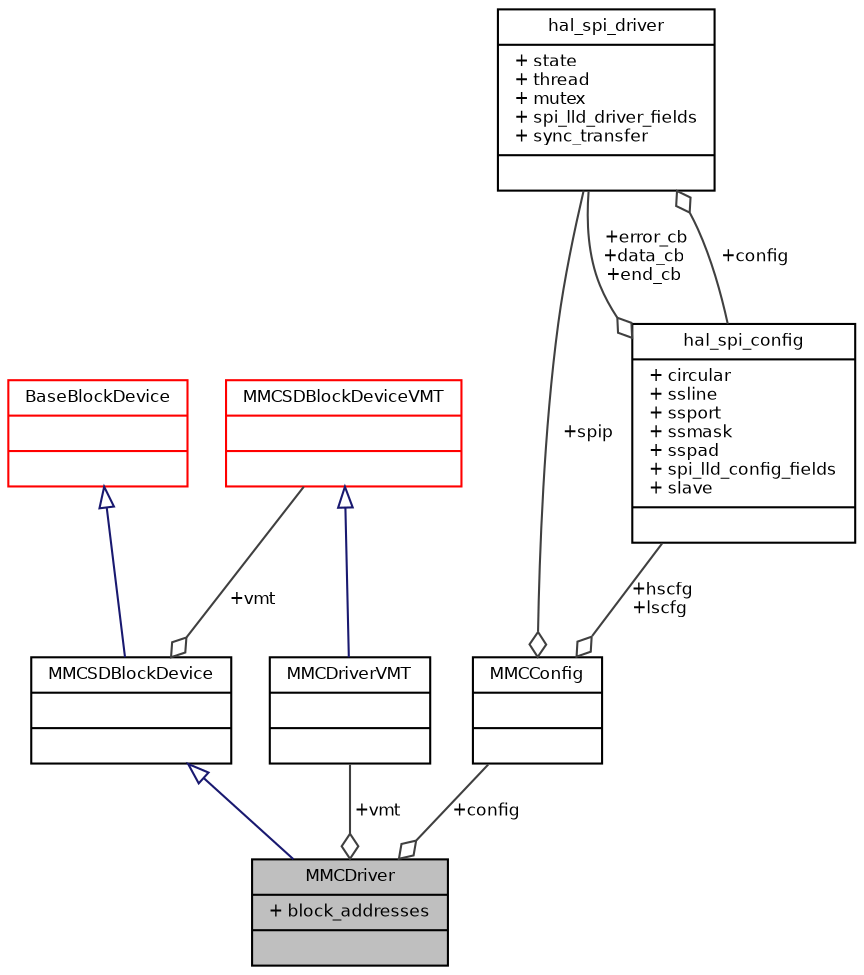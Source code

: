 digraph "MMCDriver"
{
  bgcolor="transparent";
  edge [fontname="Helvetica",fontsize="8",labelfontname="Helvetica",labelfontsize="8"];
  node [fontname="Helvetica",fontsize="8",shape=record];
  Node4 [label="{MMCDriver\n|+ block_addresses\l|}",height=0.2,width=0.4,color="black", fillcolor="grey75", style="filled", fontcolor="black"];
  Node5 -> Node4 [dir="back",color="midnightblue",fontsize="8",style="solid",arrowtail="onormal",fontname="Helvetica"];
  Node5 [label="{MMCSDBlockDevice\n||}",height=0.2,width=0.4,color="black",URL="$struct_m_m_c_s_d_block_device.html",tooltip="MCC/SD block device class. "];
  Node6 -> Node5 [dir="back",color="midnightblue",fontsize="8",style="solid",arrowtail="onormal",fontname="Helvetica"];
  Node6 [label="{BaseBlockDevice\n||}",height=0.2,width=0.4,color="red",URL="$struct_base_block_device.html",tooltip="Base block device class. "];
  Node10 -> Node5 [color="grey25",fontsize="8",style="solid",label=" +vmt" ,arrowhead="odiamond",fontname="Helvetica"];
  Node10 [label="{MMCSDBlockDeviceVMT\n||}",height=0.2,width=0.4,color="red",URL="$struct_m_m_c_s_d_block_device_v_m_t.html",tooltip="MMCSDBlockDevice virtual methods table. "];
  Node11 -> Node4 [color="grey25",fontsize="8",style="solid",label=" +config" ,arrowhead="odiamond",fontname="Helvetica"];
  Node11 [label="{MMCConfig\n||}",height=0.2,width=0.4,color="black",URL="$struct_m_m_c_config.html",tooltip="MMC/SD over SPI driver configuration structure. "];
  Node12 -> Node11 [color="grey25",fontsize="8",style="solid",label=" +spip" ,arrowhead="odiamond",fontname="Helvetica"];
  Node12 [label="{hal_spi_driver\n|+ state\l+ thread\l+ mutex\l+ spi_lld_driver_fields\l+ sync_transfer\l|}",height=0.2,width=0.4,color="black",URL="$structhal__spi__driver.html",tooltip="Structure representing an SPI driver. "];
  Node13 -> Node12 [color="grey25",fontsize="8",style="solid",label=" +config" ,arrowhead="odiamond",fontname="Helvetica"];
  Node13 [label="{hal_spi_config\n|+ circular\l+ ssline\l+ ssport\l+ ssmask\l+ sspad\l+ spi_lld_config_fields\l+ slave\l|}",height=0.2,width=0.4,color="black",URL="$structhal__spi__config.html",tooltip="Driver configuration structure. "];
  Node12 -> Node13 [color="grey25",fontsize="8",style="solid",label=" +error_cb\n+data_cb\n+end_cb" ,arrowhead="odiamond",fontname="Helvetica"];
  Node13 -> Node11 [color="grey25",fontsize="8",style="solid",label=" +hscfg\n+lscfg" ,arrowhead="odiamond",fontname="Helvetica"];
  Node14 -> Node4 [color="grey25",fontsize="8",style="solid",label=" +vmt" ,arrowhead="odiamond",fontname="Helvetica"];
  Node14 [label="{MMCDriverVMT\n||}",height=0.2,width=0.4,color="black",URL="$struct_m_m_c_driver_v_m_t.html",tooltip="MMCDriver virtual methods table. "];
  Node10 -> Node14 [dir="back",color="midnightblue",fontsize="8",style="solid",arrowtail="onormal",fontname="Helvetica"];
}

